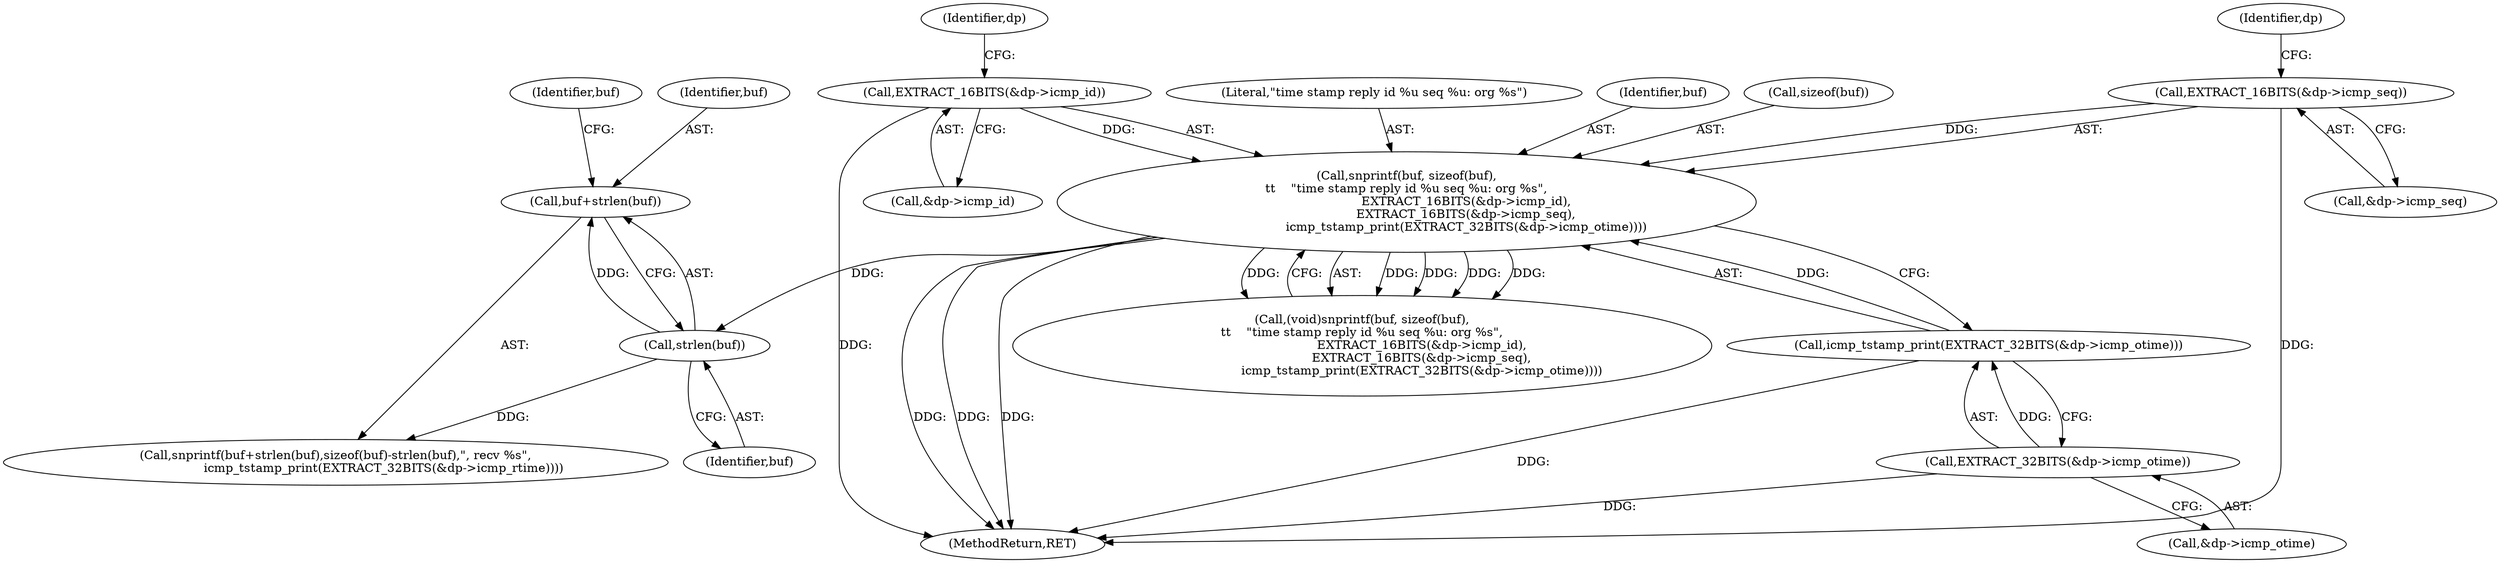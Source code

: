digraph "0_tcpdump_8509ef02eceb2bbb479cea10fe4a7ec6395f1a8b@API" {
"1000815" [label="(Call,buf+strlen(buf))"];
"1000817" [label="(Call,strlen(buf))"];
"1000791" [label="(Call,snprintf(buf, sizeof(buf),\n\t\t    \"time stamp reply id %u seq %u: org %s\",\n                               EXTRACT_16BITS(&dp->icmp_id),\n                               EXTRACT_16BITS(&dp->icmp_seq),\n                               icmp_tstamp_print(EXTRACT_32BITS(&dp->icmp_otime))))"];
"1000796" [label="(Call,EXTRACT_16BITS(&dp->icmp_id))"];
"1000801" [label="(Call,EXTRACT_16BITS(&dp->icmp_seq))"];
"1000806" [label="(Call,icmp_tstamp_print(EXTRACT_32BITS(&dp->icmp_otime)))"];
"1000807" [label="(Call,EXTRACT_32BITS(&dp->icmp_otime))"];
"1000801" [label="(Call,EXTRACT_16BITS(&dp->icmp_seq))"];
"1000808" [label="(Call,&dp->icmp_otime)"];
"1000814" [label="(Call,snprintf(buf+strlen(buf),sizeof(buf)-strlen(buf),\", recv %s\",\n                         icmp_tstamp_print(EXTRACT_32BITS(&dp->icmp_rtime))))"];
"1000797" [label="(Call,&dp->icmp_id)"];
"1000807" [label="(Call,EXTRACT_32BITS(&dp->icmp_otime))"];
"1001265" [label="(MethodReturn,RET)"];
"1000791" [label="(Call,snprintf(buf, sizeof(buf),\n\t\t    \"time stamp reply id %u seq %u: org %s\",\n                               EXTRACT_16BITS(&dp->icmp_id),\n                               EXTRACT_16BITS(&dp->icmp_seq),\n                               icmp_tstamp_print(EXTRACT_32BITS(&dp->icmp_otime))))"];
"1000806" [label="(Call,icmp_tstamp_print(EXTRACT_32BITS(&dp->icmp_otime)))"];
"1000792" [label="(Identifier,buf)"];
"1000818" [label="(Identifier,buf)"];
"1000793" [label="(Call,sizeof(buf))"];
"1000789" [label="(Call,(void)snprintf(buf, sizeof(buf),\n\t\t    \"time stamp reply id %u seq %u: org %s\",\n                               EXTRACT_16BITS(&dp->icmp_id),\n                               EXTRACT_16BITS(&dp->icmp_seq),\n                               icmp_tstamp_print(EXTRACT_32BITS(&dp->icmp_otime))))"];
"1000815" [label="(Call,buf+strlen(buf))"];
"1000816" [label="(Identifier,buf)"];
"1000795" [label="(Literal,\"time stamp reply id %u seq %u: org %s\")"];
"1000804" [label="(Identifier,dp)"];
"1000821" [label="(Identifier,buf)"];
"1000817" [label="(Call,strlen(buf))"];
"1000810" [label="(Identifier,dp)"];
"1000796" [label="(Call,EXTRACT_16BITS(&dp->icmp_id))"];
"1000802" [label="(Call,&dp->icmp_seq)"];
"1000815" -> "1000814"  [label="AST: "];
"1000815" -> "1000817"  [label="CFG: "];
"1000816" -> "1000815"  [label="AST: "];
"1000817" -> "1000815"  [label="AST: "];
"1000821" -> "1000815"  [label="CFG: "];
"1000817" -> "1000815"  [label="DDG: "];
"1000817" -> "1000818"  [label="CFG: "];
"1000818" -> "1000817"  [label="AST: "];
"1000817" -> "1000814"  [label="DDG: "];
"1000791" -> "1000817"  [label="DDG: "];
"1000791" -> "1000789"  [label="AST: "];
"1000791" -> "1000806"  [label="CFG: "];
"1000792" -> "1000791"  [label="AST: "];
"1000793" -> "1000791"  [label="AST: "];
"1000795" -> "1000791"  [label="AST: "];
"1000796" -> "1000791"  [label="AST: "];
"1000801" -> "1000791"  [label="AST: "];
"1000806" -> "1000791"  [label="AST: "];
"1000789" -> "1000791"  [label="CFG: "];
"1000791" -> "1001265"  [label="DDG: "];
"1000791" -> "1001265"  [label="DDG: "];
"1000791" -> "1001265"  [label="DDG: "];
"1000791" -> "1000789"  [label="DDG: "];
"1000791" -> "1000789"  [label="DDG: "];
"1000791" -> "1000789"  [label="DDG: "];
"1000791" -> "1000789"  [label="DDG: "];
"1000791" -> "1000789"  [label="DDG: "];
"1000796" -> "1000791"  [label="DDG: "];
"1000801" -> "1000791"  [label="DDG: "];
"1000806" -> "1000791"  [label="DDG: "];
"1000796" -> "1000797"  [label="CFG: "];
"1000797" -> "1000796"  [label="AST: "];
"1000804" -> "1000796"  [label="CFG: "];
"1000796" -> "1001265"  [label="DDG: "];
"1000801" -> "1000802"  [label="CFG: "];
"1000802" -> "1000801"  [label="AST: "];
"1000810" -> "1000801"  [label="CFG: "];
"1000801" -> "1001265"  [label="DDG: "];
"1000806" -> "1000807"  [label="CFG: "];
"1000807" -> "1000806"  [label="AST: "];
"1000806" -> "1001265"  [label="DDG: "];
"1000807" -> "1000806"  [label="DDG: "];
"1000807" -> "1000808"  [label="CFG: "];
"1000808" -> "1000807"  [label="AST: "];
"1000807" -> "1001265"  [label="DDG: "];
}

